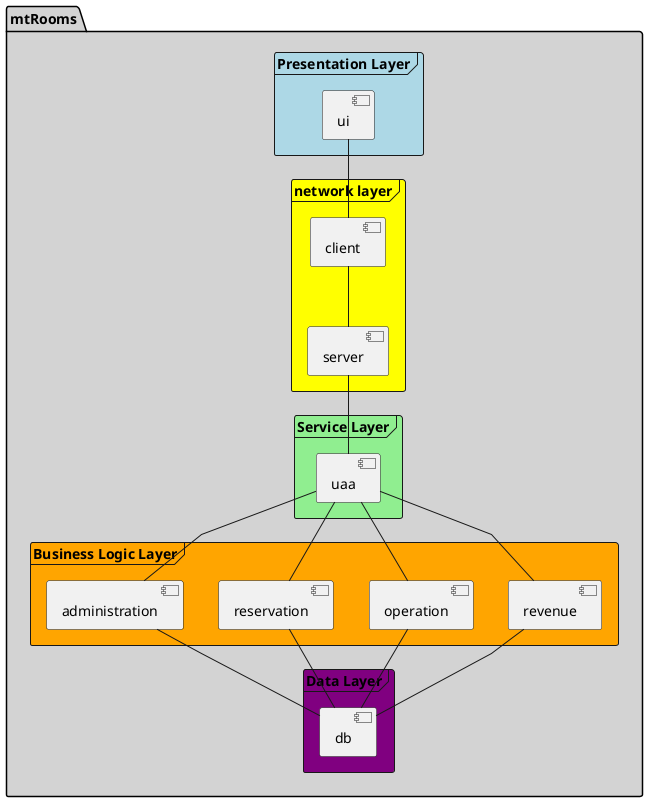 @startuml

'skinparam linetype ortho
skinparam linetype polyline
'skinparam monochrome true

skinparam package {
    backgroundColor lightgrey
}

package mtRooms {
    frame "Presentation Layer" #lightblue {
        component ui
    }
    
    frame "network layer" #yellow {
        component client
        component server
        client -- server
    }
    
    frame "Service Layer" #lightgreen {
        component uaa
    }

    frame "Business Logic Layer" #orange {
        component revenue
        component operation
        component reservation
        component administration
    }

    frame "Data Layer" #purple {
        component db
    }

    ui -- client
    server -- uaa

    uaa -- administration
    uaa -- operation
    uaa -- reservation
    uaa -- revenue

    administration -- db
    operation -- db
    reservation -- db
    revenue --db
}

@enduml